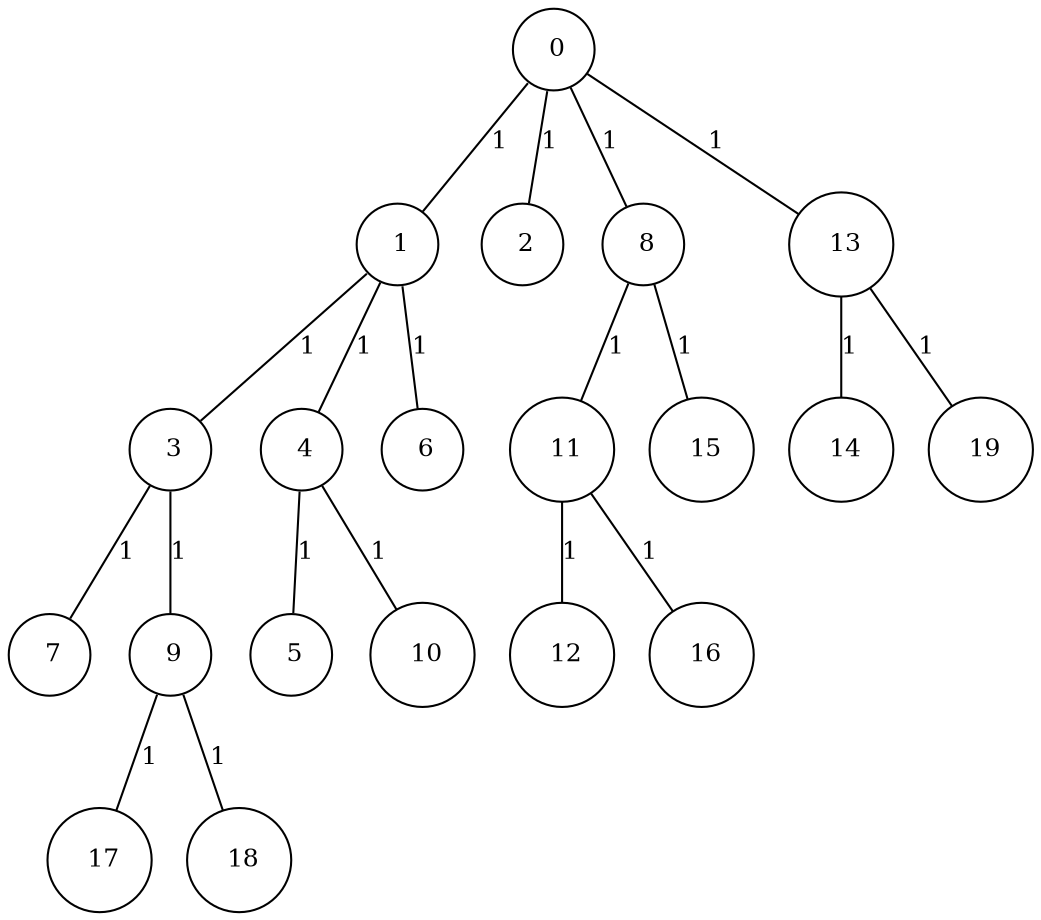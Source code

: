 graph G {
size="8.5,11;"
ratio = "expand;"
fixedsize="true;"
overlap="scale;"
node[shape=circle,width=.12,hight=.12,fontsize=12]
edge[fontsize=12]

0[label=" 0" color=black, pos="1.395316,2.5332526!"];
1[label=" 1" color=black, pos="1.7177785,1.4084171!"];
2[label=" 2" color=black, pos="0.74894197,1.6476723!"];
3[label=" 3" color=black, pos="0.80614861,0.5683794!"];
4[label=" 4" color=black, pos="2.0343068,0.79231145!"];
5[label=" 5" color=black, pos="2.5395839,1.4296133!"];
6[label=" 6" color=black, pos="1.4137318,1.9487082!"];
7[label=" 7" color=black, pos="1.2549064,2.3999236!"];
8[label=" 8" color=black, pos="1.7069953,1.0894297!"];
9[label=" 9" color=black, pos="2.5129414,1.4389239!"];
10[label=" 10" color=black, pos="1.9430814,0.29220741!"];
11[label=" 11" color=black, pos="2.4740626,0.8046407!"];
12[label=" 12" color=black, pos="0.63524608,2.5448854!"];
13[label=" 13" color=black, pos="0.92629381,2.1955381!"];
14[label=" 14" color=black, pos="2.5376598,2.2131222!"];
15[label=" 15" color=black, pos="0.86175872,2.4427886!"];
16[label=" 16" color=black, pos="1.5462219,1.9935277!"];
17[label=" 17" color=black, pos="0.030065118,1.3210467!"];
18[label=" 18" color=black, pos="1.5190478,2.7223766!"];
19[label=" 19" color=black, pos="0.47384092,2.5014798!"];
0--1[label="1"]
0--2[label="1"]
0--8[label="1"]
0--13[label="1"]
1--3[label="1"]
1--4[label="1"]
1--6[label="1"]
3--7[label="1"]
3--9[label="1"]
4--5[label="1"]
4--10[label="1"]
8--11[label="1"]
8--15[label="1"]
9--17[label="1"]
9--18[label="1"]
11--12[label="1"]
11--16[label="1"]
13--14[label="1"]
13--19[label="1"]

}

